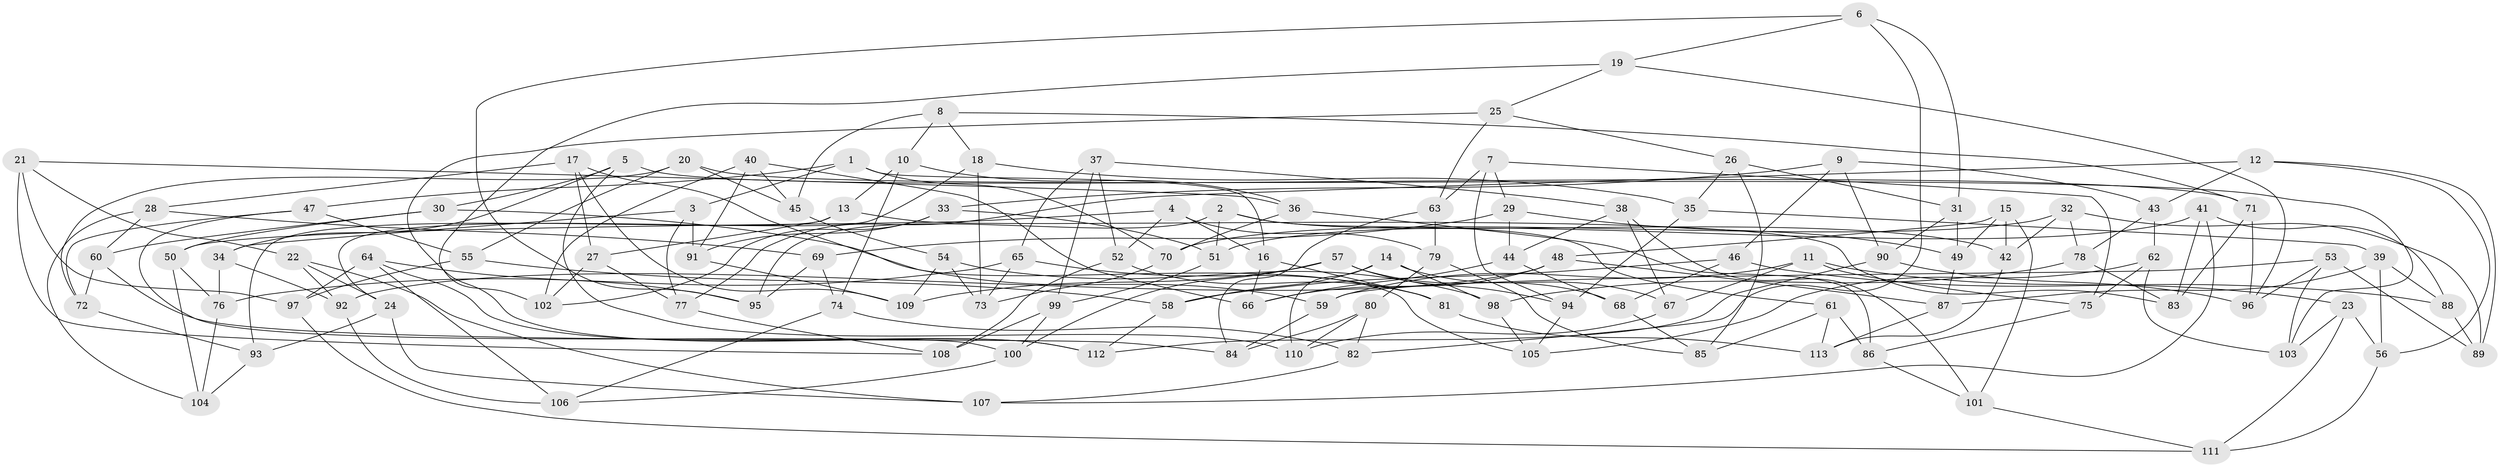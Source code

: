 // Generated by graph-tools (version 1.1) at 2025/58/03/09/25 04:58:14]
// undirected, 113 vertices, 226 edges
graph export_dot {
graph [start="1"]
  node [color=gray90,style=filled];
  1;
  2;
  3;
  4;
  5;
  6;
  7;
  8;
  9;
  10;
  11;
  12;
  13;
  14;
  15;
  16;
  17;
  18;
  19;
  20;
  21;
  22;
  23;
  24;
  25;
  26;
  27;
  28;
  29;
  30;
  31;
  32;
  33;
  34;
  35;
  36;
  37;
  38;
  39;
  40;
  41;
  42;
  43;
  44;
  45;
  46;
  47;
  48;
  49;
  50;
  51;
  52;
  53;
  54;
  55;
  56;
  57;
  58;
  59;
  60;
  61;
  62;
  63;
  64;
  65;
  66;
  67;
  68;
  69;
  70;
  71;
  72;
  73;
  74;
  75;
  76;
  77;
  78;
  79;
  80;
  81;
  82;
  83;
  84;
  85;
  86;
  87;
  88;
  89;
  90;
  91;
  92;
  93;
  94;
  95;
  96;
  97;
  98;
  99;
  100;
  101;
  102;
  103;
  104;
  105;
  106;
  107;
  108;
  109;
  110;
  111;
  112;
  113;
  1 -- 3;
  1 -- 47;
  1 -- 16;
  1 -- 70;
  2 -- 42;
  2 -- 51;
  2 -- 95;
  2 -- 61;
  3 -- 91;
  3 -- 77;
  3 -- 34;
  4 -- 79;
  4 -- 50;
  4 -- 52;
  4 -- 16;
  5 -- 110;
  5 -- 71;
  5 -- 30;
  5 -- 34;
  6 -- 95;
  6 -- 82;
  6 -- 19;
  6 -- 31;
  7 -- 63;
  7 -- 29;
  7 -- 94;
  7 -- 75;
  8 -- 45;
  8 -- 71;
  8 -- 18;
  8 -- 10;
  9 -- 43;
  9 -- 90;
  9 -- 33;
  9 -- 46;
  10 -- 74;
  10 -- 36;
  10 -- 13;
  11 -- 59;
  11 -- 75;
  11 -- 23;
  11 -- 67;
  12 -- 43;
  12 -- 77;
  12 -- 89;
  12 -- 56;
  13 -- 27;
  13 -- 93;
  13 -- 83;
  14 -- 58;
  14 -- 98;
  14 -- 110;
  14 -- 67;
  15 -- 101;
  15 -- 42;
  15 -- 49;
  15 -- 48;
  16 -- 66;
  16 -- 81;
  17 -- 109;
  17 -- 27;
  17 -- 28;
  17 -- 59;
  18 -- 24;
  18 -- 35;
  18 -- 73;
  19 -- 25;
  19 -- 102;
  19 -- 96;
  20 -- 55;
  20 -- 72;
  20 -- 103;
  20 -- 45;
  21 -- 97;
  21 -- 108;
  21 -- 22;
  21 -- 36;
  22 -- 92;
  22 -- 24;
  22 -- 107;
  23 -- 56;
  23 -- 111;
  23 -- 103;
  24 -- 93;
  24 -- 107;
  25 -- 112;
  25 -- 26;
  25 -- 63;
  26 -- 35;
  26 -- 31;
  26 -- 85;
  27 -- 77;
  27 -- 102;
  28 -- 60;
  28 -- 104;
  28 -- 69;
  29 -- 44;
  29 -- 69;
  29 -- 49;
  30 -- 105;
  30 -- 50;
  30 -- 60;
  31 -- 90;
  31 -- 49;
  32 -- 70;
  32 -- 42;
  32 -- 89;
  32 -- 78;
  33 -- 91;
  33 -- 51;
  33 -- 102;
  34 -- 76;
  34 -- 92;
  35 -- 39;
  35 -- 94;
  36 -- 70;
  36 -- 86;
  37 -- 65;
  37 -- 99;
  37 -- 38;
  37 -- 52;
  38 -- 44;
  38 -- 67;
  38 -- 101;
  39 -- 56;
  39 -- 88;
  39 -- 87;
  40 -- 91;
  40 -- 45;
  40 -- 66;
  40 -- 102;
  41 -- 51;
  41 -- 107;
  41 -- 83;
  41 -- 88;
  42 -- 113;
  43 -- 78;
  43 -- 62;
  44 -- 68;
  44 -- 66;
  45 -- 54;
  46 -- 88;
  46 -- 68;
  46 -- 58;
  47 -- 100;
  47 -- 55;
  47 -- 72;
  48 -- 87;
  48 -- 66;
  48 -- 92;
  49 -- 87;
  50 -- 104;
  50 -- 76;
  51 -- 99;
  52 -- 108;
  52 -- 81;
  53 -- 96;
  53 -- 59;
  53 -- 89;
  53 -- 103;
  54 -- 109;
  54 -- 73;
  54 -- 98;
  55 -- 58;
  55 -- 97;
  56 -- 111;
  57 -- 68;
  57 -- 100;
  57 -- 94;
  57 -- 109;
  58 -- 112;
  59 -- 84;
  60 -- 72;
  60 -- 84;
  61 -- 113;
  61 -- 85;
  61 -- 86;
  62 -- 103;
  62 -- 105;
  62 -- 75;
  63 -- 79;
  63 -- 84;
  64 -- 106;
  64 -- 97;
  64 -- 112;
  64 -- 95;
  65 -- 73;
  65 -- 81;
  65 -- 76;
  67 -- 110;
  68 -- 85;
  69 -- 95;
  69 -- 74;
  70 -- 73;
  71 -- 83;
  71 -- 96;
  72 -- 93;
  74 -- 82;
  74 -- 106;
  75 -- 86;
  76 -- 104;
  77 -- 108;
  78 -- 83;
  78 -- 98;
  79 -- 85;
  79 -- 80;
  80 -- 110;
  80 -- 84;
  80 -- 82;
  81 -- 113;
  82 -- 107;
  86 -- 101;
  87 -- 113;
  88 -- 89;
  90 -- 112;
  90 -- 96;
  91 -- 109;
  92 -- 106;
  93 -- 104;
  94 -- 105;
  97 -- 111;
  98 -- 105;
  99 -- 108;
  99 -- 100;
  100 -- 106;
  101 -- 111;
}
